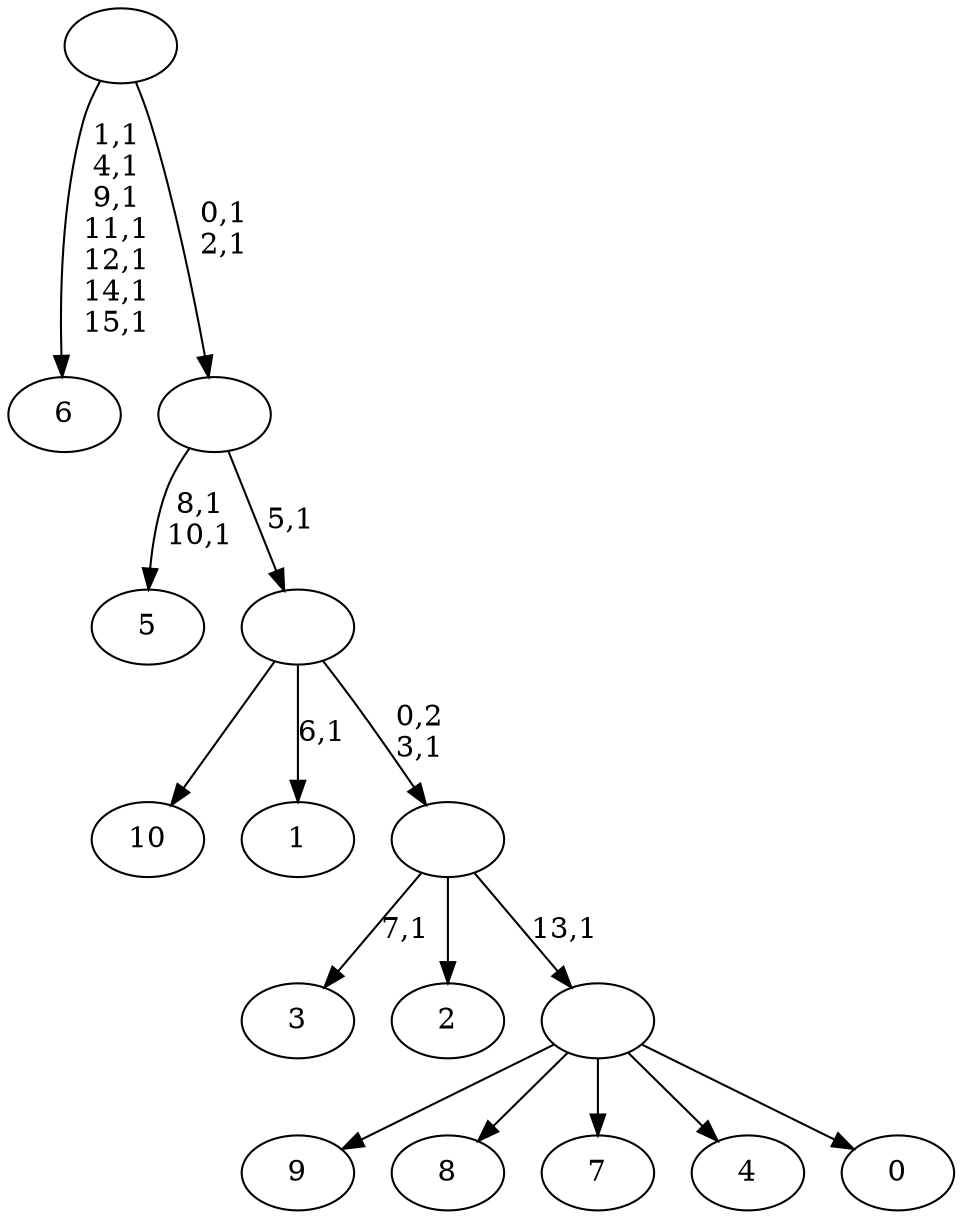 digraph T {
	27 [label="10"]
	26 [label="9"]
	25 [label="8"]
	24 [label="7"]
	23 [label="6"]
	15 [label="5"]
	12 [label="4"]
	11 [label="3"]
	9 [label="2"]
	8 [label="1"]
	6 [label="0"]
	5 [label=""]
	4 [label=""]
	3 [label=""]
	2 [label=""]
	0 [label=""]
	5 -> 26 [label=""]
	5 -> 25 [label=""]
	5 -> 24 [label=""]
	5 -> 12 [label=""]
	5 -> 6 [label=""]
	4 -> 11 [label="7,1"]
	4 -> 9 [label=""]
	4 -> 5 [label="13,1"]
	3 -> 8 [label="6,1"]
	3 -> 27 [label=""]
	3 -> 4 [label="0,2\n3,1"]
	2 -> 15 [label="8,1\n10,1"]
	2 -> 3 [label="5,1"]
	0 -> 2 [label="0,1\n2,1"]
	0 -> 23 [label="1,1\n4,1\n9,1\n11,1\n12,1\n14,1\n15,1"]
}
